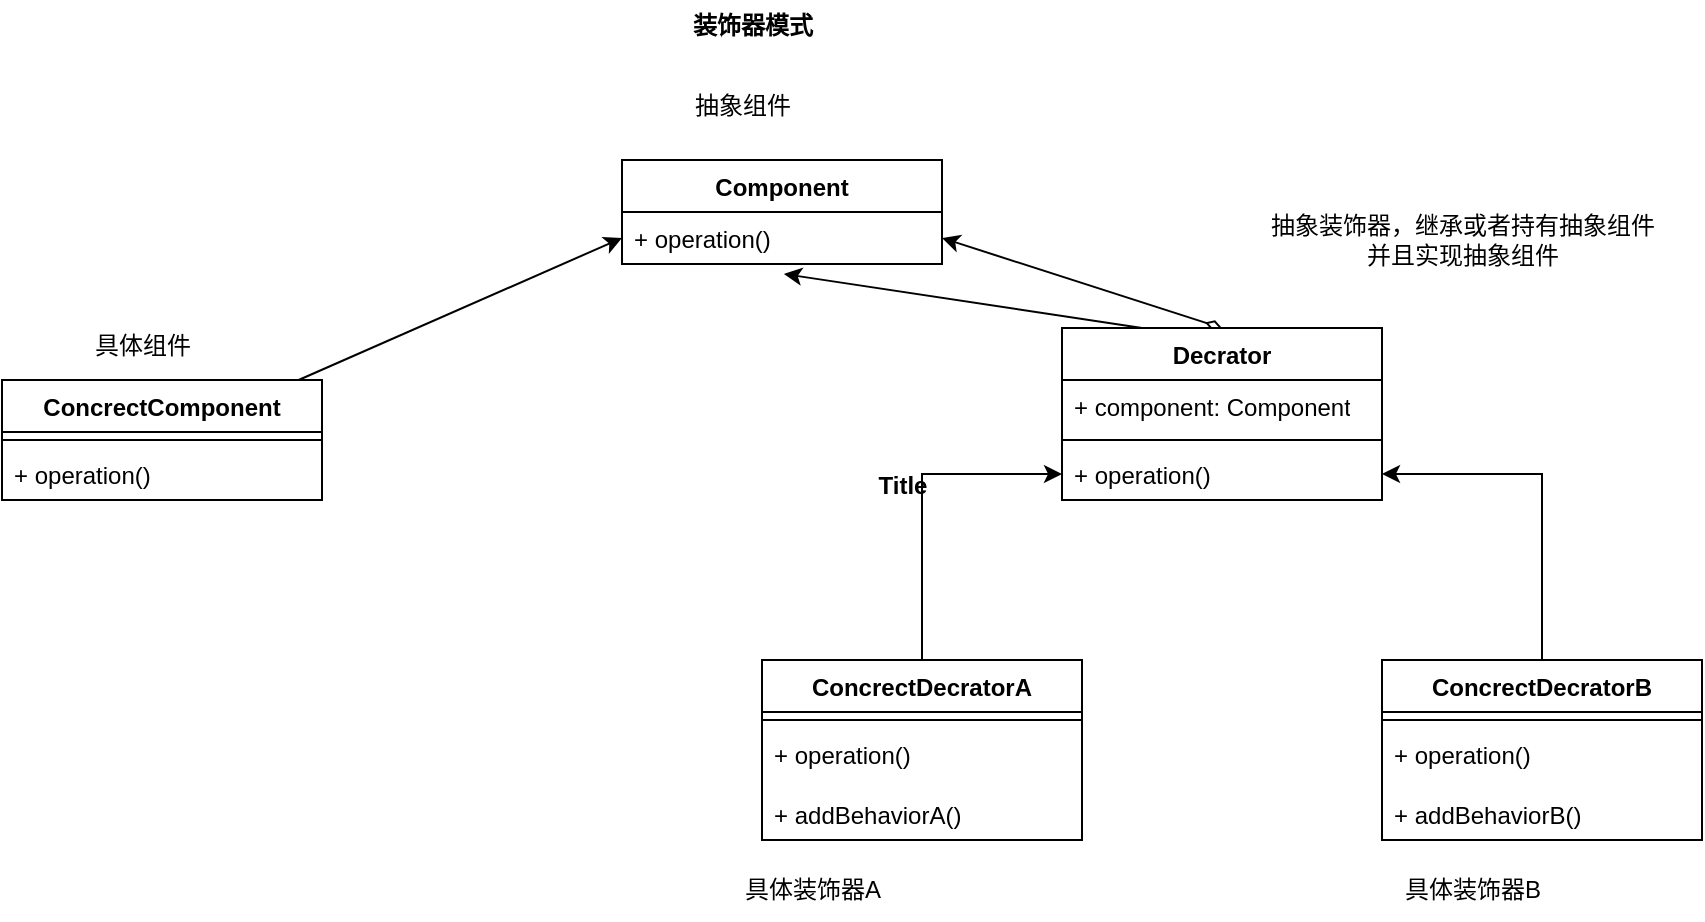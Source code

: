 <mxfile version="26.2.2">
  <diagram name="第 1 页" id="OrWkoSzetVLOP1Q_FtwI">
    <mxGraphModel dx="1285" dy="756" grid="1" gridSize="10" guides="1" tooltips="1" connect="1" arrows="1" fold="1" page="1" pageScale="1" pageWidth="2336" pageHeight="1654" math="0" shadow="0">
      <root>
        <mxCell id="0" />
        <mxCell id="1" parent="0" />
        <mxCell id="gjTghgJW5Q4HD8Z3C05E-5" value="Component" style="swimlane;fontStyle=1;align=center;verticalAlign=top;childLayout=stackLayout;horizontal=1;startSize=26;horizontalStack=0;resizeParent=1;resizeParentMax=0;resizeLast=0;collapsible=1;marginBottom=0;whiteSpace=wrap;html=1;" vertex="1" parent="1">
          <mxGeometry x="420" y="170" width="160" height="52" as="geometry">
            <mxRectangle x="480" y="200" width="100" height="30" as="alternateBounds" />
          </mxGeometry>
        </mxCell>
        <mxCell id="gjTghgJW5Q4HD8Z3C05E-8" value="+ operation()" style="text;strokeColor=none;fillColor=none;align=left;verticalAlign=top;spacingLeft=4;spacingRight=4;overflow=hidden;rotatable=0;points=[[0,0.5],[1,0.5]];portConstraint=eastwest;whiteSpace=wrap;html=1;" vertex="1" parent="gjTghgJW5Q4HD8Z3C05E-5">
          <mxGeometry y="26" width="160" height="26" as="geometry" />
        </mxCell>
        <mxCell id="gjTghgJW5Q4HD8Z3C05E-12" value="ConcrectComponent" style="swimlane;fontStyle=1;align=center;verticalAlign=top;childLayout=stackLayout;horizontal=1;startSize=26;horizontalStack=0;resizeParent=1;resizeParentMax=0;resizeLast=0;collapsible=1;marginBottom=0;whiteSpace=wrap;html=1;" vertex="1" parent="1">
          <mxGeometry x="110" y="280" width="160" height="60" as="geometry" />
        </mxCell>
        <mxCell id="gjTghgJW5Q4HD8Z3C05E-14" value="" style="line;strokeWidth=1;fillColor=none;align=left;verticalAlign=middle;spacingTop=-1;spacingLeft=3;spacingRight=3;rotatable=0;labelPosition=right;points=[];portConstraint=eastwest;strokeColor=inherit;" vertex="1" parent="gjTghgJW5Q4HD8Z3C05E-12">
          <mxGeometry y="26" width="160" height="8" as="geometry" />
        </mxCell>
        <mxCell id="gjTghgJW5Q4HD8Z3C05E-15" value="+ operation()" style="text;strokeColor=none;fillColor=none;align=left;verticalAlign=top;spacingLeft=4;spacingRight=4;overflow=hidden;rotatable=0;points=[[0,0.5],[1,0.5]];portConstraint=eastwest;whiteSpace=wrap;html=1;" vertex="1" parent="gjTghgJW5Q4HD8Z3C05E-12">
          <mxGeometry y="34" width="160" height="26" as="geometry" />
        </mxCell>
        <mxCell id="gjTghgJW5Q4HD8Z3C05E-16" style="rounded=0;orthogonalLoop=1;jettySize=auto;html=1;entryX=0;entryY=0.5;entryDx=0;entryDy=0;" edge="1" parent="1" source="gjTghgJW5Q4HD8Z3C05E-12" target="gjTghgJW5Q4HD8Z3C05E-8">
          <mxGeometry relative="1" as="geometry" />
        </mxCell>
        <mxCell id="gjTghgJW5Q4HD8Z3C05E-22" style="rounded=0;orthogonalLoop=1;jettySize=auto;html=1;exitX=0.5;exitY=0;exitDx=0;exitDy=0;entryX=1;entryY=0.5;entryDx=0;entryDy=0;startArrow=diamondThin;startFill=0;" edge="1" parent="1" source="gjTghgJW5Q4HD8Z3C05E-17" target="gjTghgJW5Q4HD8Z3C05E-8">
          <mxGeometry relative="1" as="geometry" />
        </mxCell>
        <mxCell id="gjTghgJW5Q4HD8Z3C05E-17" value="Decrator" style="swimlane;fontStyle=1;align=center;verticalAlign=top;childLayout=stackLayout;horizontal=1;startSize=26;horizontalStack=0;resizeParent=1;resizeParentMax=0;resizeLast=0;collapsible=1;marginBottom=0;whiteSpace=wrap;html=1;" vertex="1" parent="1">
          <mxGeometry x="640" y="254" width="160" height="86" as="geometry" />
        </mxCell>
        <mxCell id="gjTghgJW5Q4HD8Z3C05E-18" value="+ component: Component" style="text;strokeColor=none;fillColor=none;align=left;verticalAlign=top;spacingLeft=4;spacingRight=4;overflow=hidden;rotatable=0;points=[[0,0.5],[1,0.5]];portConstraint=eastwest;whiteSpace=wrap;html=1;" vertex="1" parent="gjTghgJW5Q4HD8Z3C05E-17">
          <mxGeometry y="26" width="160" height="26" as="geometry" />
        </mxCell>
        <mxCell id="gjTghgJW5Q4HD8Z3C05E-19" value="" style="line;strokeWidth=1;fillColor=none;align=left;verticalAlign=middle;spacingTop=-1;spacingLeft=3;spacingRight=3;rotatable=0;labelPosition=right;points=[];portConstraint=eastwest;strokeColor=inherit;" vertex="1" parent="gjTghgJW5Q4HD8Z3C05E-17">
          <mxGeometry y="52" width="160" height="8" as="geometry" />
        </mxCell>
        <mxCell id="gjTghgJW5Q4HD8Z3C05E-20" value="+ operation()" style="text;strokeColor=none;fillColor=none;align=left;verticalAlign=top;spacingLeft=4;spacingRight=4;overflow=hidden;rotatable=0;points=[[0,0.5],[1,0.5]];portConstraint=eastwest;whiteSpace=wrap;html=1;" vertex="1" parent="gjTghgJW5Q4HD8Z3C05E-17">
          <mxGeometry y="60" width="160" height="26" as="geometry" />
        </mxCell>
        <mxCell id="gjTghgJW5Q4HD8Z3C05E-21" style="rounded=0;orthogonalLoop=1;jettySize=auto;html=1;exitX=0.25;exitY=0;exitDx=0;exitDy=0;entryX=0.506;entryY=1.192;entryDx=0;entryDy=0;entryPerimeter=0;" edge="1" parent="1" source="gjTghgJW5Q4HD8Z3C05E-17" target="gjTghgJW5Q4HD8Z3C05E-8">
          <mxGeometry relative="1" as="geometry" />
        </mxCell>
        <mxCell id="gjTghgJW5Q4HD8Z3C05E-35" style="edgeStyle=orthogonalEdgeStyle;rounded=0;orthogonalLoop=1;jettySize=auto;html=1;exitX=0.5;exitY=0;exitDx=0;exitDy=0;entryX=0;entryY=0.5;entryDx=0;entryDy=0;" edge="1" parent="1" source="gjTghgJW5Q4HD8Z3C05E-23" target="gjTghgJW5Q4HD8Z3C05E-20">
          <mxGeometry relative="1" as="geometry" />
        </mxCell>
        <mxCell id="gjTghgJW5Q4HD8Z3C05E-23" value="ConcrectDecratorA" style="swimlane;fontStyle=1;align=center;verticalAlign=top;childLayout=stackLayout;horizontal=1;startSize=26;horizontalStack=0;resizeParent=1;resizeParentMax=0;resizeLast=0;collapsible=1;marginBottom=0;whiteSpace=wrap;html=1;" vertex="1" parent="1">
          <mxGeometry x="490" y="420" width="160" height="90" as="geometry">
            <mxRectangle x="520" y="420" width="130" height="30" as="alternateBounds" />
          </mxGeometry>
        </mxCell>
        <mxCell id="gjTghgJW5Q4HD8Z3C05E-25" value="" style="line;strokeWidth=1;fillColor=none;align=left;verticalAlign=middle;spacingTop=-1;spacingLeft=3;spacingRight=3;rotatable=0;labelPosition=right;points=[];portConstraint=eastwest;strokeColor=inherit;" vertex="1" parent="gjTghgJW5Q4HD8Z3C05E-23">
          <mxGeometry y="26" width="160" height="8" as="geometry" />
        </mxCell>
        <mxCell id="gjTghgJW5Q4HD8Z3C05E-26" value="+ operation()" style="text;strokeColor=none;fillColor=none;align=left;verticalAlign=top;spacingLeft=4;spacingRight=4;overflow=hidden;rotatable=0;points=[[0,0.5],[1,0.5]];portConstraint=eastwest;whiteSpace=wrap;html=1;perimeterSpacing=3;" vertex="1" parent="gjTghgJW5Q4HD8Z3C05E-23">
          <mxGeometry y="34" width="160" height="30" as="geometry" />
        </mxCell>
        <mxCell id="gjTghgJW5Q4HD8Z3C05E-30" value="+ addBehaviorA()" style="text;strokeColor=none;fillColor=none;align=left;verticalAlign=top;spacingLeft=4;spacingRight=4;overflow=hidden;rotatable=0;points=[[0,0.5],[1,0.5]];portConstraint=eastwest;whiteSpace=wrap;html=1;" vertex="1" parent="gjTghgJW5Q4HD8Z3C05E-23">
          <mxGeometry y="64" width="160" height="26" as="geometry" />
        </mxCell>
        <mxCell id="gjTghgJW5Q4HD8Z3C05E-36" style="edgeStyle=orthogonalEdgeStyle;rounded=0;orthogonalLoop=1;jettySize=auto;html=1;exitX=0.5;exitY=0;exitDx=0;exitDy=0;entryX=1;entryY=0.5;entryDx=0;entryDy=0;" edge="1" parent="1" source="gjTghgJW5Q4HD8Z3C05E-31" target="gjTghgJW5Q4HD8Z3C05E-20">
          <mxGeometry relative="1" as="geometry" />
        </mxCell>
        <mxCell id="gjTghgJW5Q4HD8Z3C05E-31" value="ConcrectDecratorB" style="swimlane;fontStyle=1;align=center;verticalAlign=top;childLayout=stackLayout;horizontal=1;startSize=26;horizontalStack=0;resizeParent=1;resizeParentMax=0;resizeLast=0;collapsible=1;marginBottom=0;whiteSpace=wrap;html=1;" vertex="1" parent="1">
          <mxGeometry x="800" y="420" width="160" height="90" as="geometry">
            <mxRectangle x="520" y="420" width="130" height="30" as="alternateBounds" />
          </mxGeometry>
        </mxCell>
        <mxCell id="gjTghgJW5Q4HD8Z3C05E-32" value="" style="line;strokeWidth=1;fillColor=none;align=left;verticalAlign=middle;spacingTop=-1;spacingLeft=3;spacingRight=3;rotatable=0;labelPosition=right;points=[];portConstraint=eastwest;strokeColor=inherit;" vertex="1" parent="gjTghgJW5Q4HD8Z3C05E-31">
          <mxGeometry y="26" width="160" height="8" as="geometry" />
        </mxCell>
        <mxCell id="gjTghgJW5Q4HD8Z3C05E-33" value="+ operation()" style="text;strokeColor=none;fillColor=none;align=left;verticalAlign=top;spacingLeft=4;spacingRight=4;overflow=hidden;rotatable=0;points=[[0,0.5],[1,0.5]];portConstraint=eastwest;whiteSpace=wrap;html=1;perimeterSpacing=3;" vertex="1" parent="gjTghgJW5Q4HD8Z3C05E-31">
          <mxGeometry y="34" width="160" height="30" as="geometry" />
        </mxCell>
        <mxCell id="gjTghgJW5Q4HD8Z3C05E-34" value="+ addBehaviorB()" style="text;strokeColor=none;fillColor=none;align=left;verticalAlign=top;spacingLeft=4;spacingRight=4;overflow=hidden;rotatable=0;points=[[0,0.5],[1,0.5]];portConstraint=eastwest;whiteSpace=wrap;html=1;" vertex="1" parent="gjTghgJW5Q4HD8Z3C05E-31">
          <mxGeometry y="64" width="160" height="26" as="geometry" />
        </mxCell>
        <mxCell id="gjTghgJW5Q4HD8Z3C05E-37" value="抽象组件" style="text;html=1;align=center;verticalAlign=middle;resizable=0;points=[];autosize=1;strokeColor=none;fillColor=none;" vertex="1" parent="1">
          <mxGeometry x="445" y="128" width="70" height="30" as="geometry" />
        </mxCell>
        <mxCell id="gjTghgJW5Q4HD8Z3C05E-38" value="具体组件" style="text;html=1;align=center;verticalAlign=middle;resizable=0;points=[];autosize=1;strokeColor=none;fillColor=none;" vertex="1" parent="1">
          <mxGeometry x="145" y="248" width="70" height="30" as="geometry" />
        </mxCell>
        <mxCell id="gjTghgJW5Q4HD8Z3C05E-39" value="抽象装饰器，继承或者持有抽象组件&lt;div&gt;并且实现抽象组件&lt;/div&gt;" style="text;html=1;align=center;verticalAlign=middle;resizable=0;points=[];autosize=1;strokeColor=none;fillColor=none;" vertex="1" parent="1">
          <mxGeometry x="730" y="190" width="220" height="40" as="geometry" />
        </mxCell>
        <mxCell id="gjTghgJW5Q4HD8Z3C05E-40" value="Title" style="text;align=center;fontStyle=1;verticalAlign=middle;spacingLeft=3;spacingRight=3;strokeColor=none;rotatable=0;points=[[0,0.5],[1,0.5]];portConstraint=eastwest;html=1;" vertex="1" parent="1">
          <mxGeometry x="520" y="320" width="80" height="26" as="geometry" />
        </mxCell>
        <mxCell id="gjTghgJW5Q4HD8Z3C05E-41" value="具体装饰器A" style="text;html=1;align=center;verticalAlign=middle;resizable=0;points=[];autosize=1;strokeColor=none;fillColor=none;" vertex="1" parent="1">
          <mxGeometry x="470" y="520" width="90" height="30" as="geometry" />
        </mxCell>
        <mxCell id="gjTghgJW5Q4HD8Z3C05E-42" value="具体装饰器B" style="text;html=1;align=center;verticalAlign=middle;resizable=0;points=[];autosize=1;strokeColor=none;fillColor=none;" vertex="1" parent="1">
          <mxGeometry x="800" y="520" width="90" height="30" as="geometry" />
        </mxCell>
        <mxCell id="gjTghgJW5Q4HD8Z3C05E-43" value="装饰器模式" style="text;align=center;fontStyle=1;verticalAlign=middle;spacingLeft=3;spacingRight=3;strokeColor=none;rotatable=0;points=[[0,0.5],[1,0.5]];portConstraint=eastwest;html=1;" vertex="1" parent="1">
          <mxGeometry x="445" y="90" width="80" height="26" as="geometry" />
        </mxCell>
      </root>
    </mxGraphModel>
  </diagram>
</mxfile>
